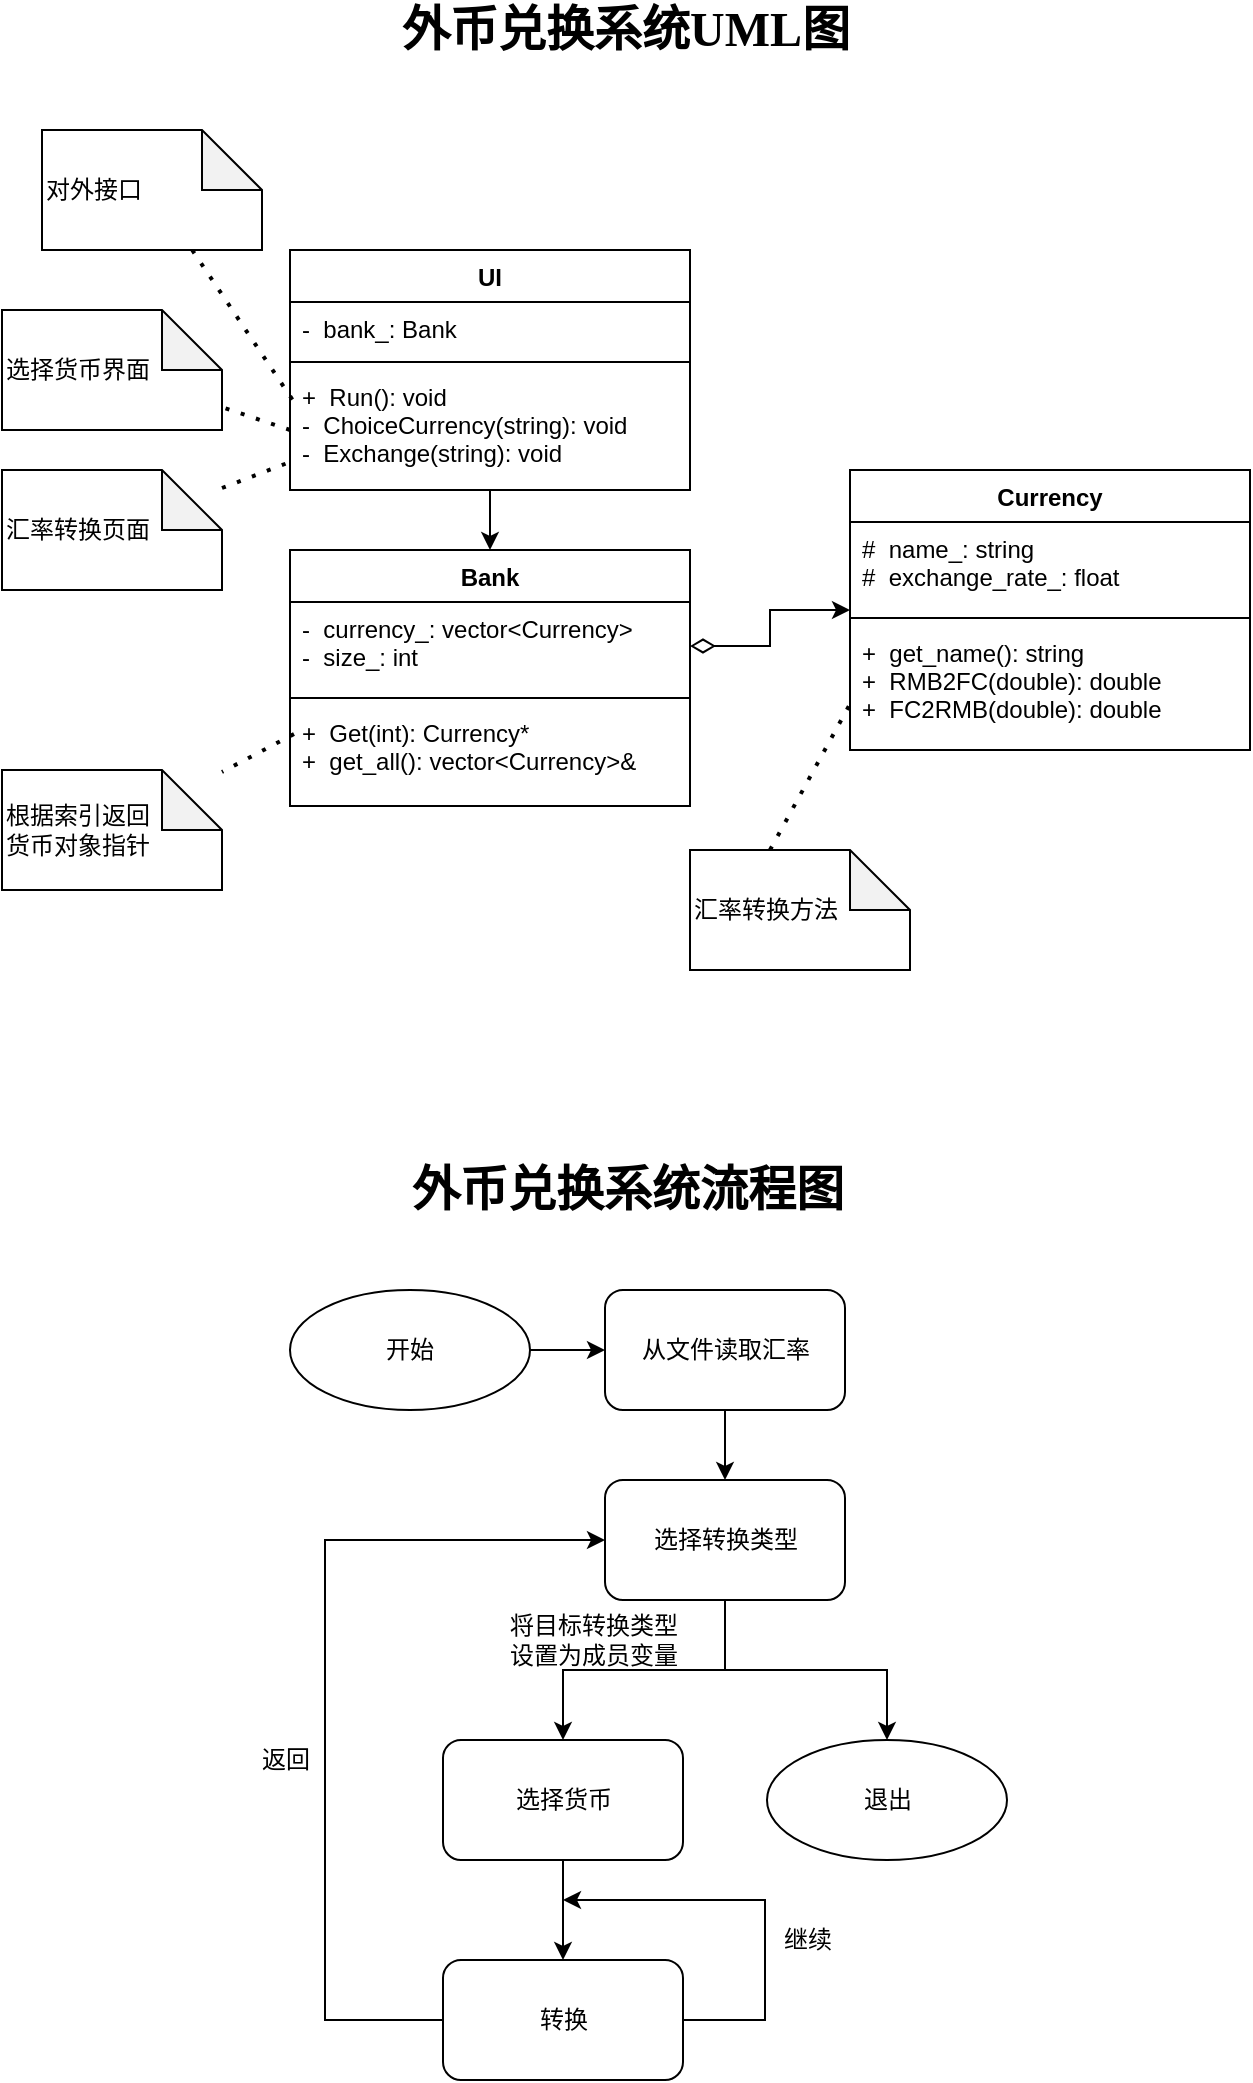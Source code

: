<mxfile version="13.9.9" type="device"><diagram id="C5RBs43oDa-KdzZeNtuy" name="Page-1"><mxGraphModel dx="1086" dy="806" grid="1" gridSize="10" guides="1" tooltips="1" connect="1" arrows="1" fold="1" page="1" pageScale="1" pageWidth="827" pageHeight="1169" math="0" shadow="0"><root><mxCell id="WIyWlLk6GJQsqaUBKTNV-0"/><mxCell id="WIyWlLk6GJQsqaUBKTNV-1" parent="WIyWlLk6GJQsqaUBKTNV-0"/><mxCell id="9mrQIpvxx9Eo5D9K7sPG-9" style="edgeStyle=orthogonalEdgeStyle;rounded=0;orthogonalLoop=1;jettySize=auto;html=1;startArrow=none;startFill=0;startSize=10;endSize=6;" parent="WIyWlLk6GJQsqaUBKTNV-1" source="9mrQIpvxx9Eo5D9K7sPG-0" target="9mrQIpvxx9Eo5D9K7sPG-4" edge="1"><mxGeometry relative="1" as="geometry"/></mxCell><mxCell id="9mrQIpvxx9Eo5D9K7sPG-0" value="UI" style="swimlane;fontStyle=1;align=center;verticalAlign=top;childLayout=stackLayout;horizontal=1;startSize=26;horizontalStack=0;resizeParent=1;resizeParentMax=0;resizeLast=0;collapsible=1;marginBottom=0;" parent="WIyWlLk6GJQsqaUBKTNV-1" vertex="1"><mxGeometry x="246" y="180" width="200" height="120" as="geometry"/></mxCell><mxCell id="9mrQIpvxx9Eo5D9K7sPG-1" value="-  bank_: Bank" style="text;strokeColor=none;fillColor=none;align=left;verticalAlign=top;spacingLeft=4;spacingRight=4;overflow=hidden;rotatable=0;points=[[0,0.5],[1,0.5]];portConstraint=eastwest;" parent="9mrQIpvxx9Eo5D9K7sPG-0" vertex="1"><mxGeometry y="26" width="200" height="26" as="geometry"/></mxCell><mxCell id="9mrQIpvxx9Eo5D9K7sPG-2" value="" style="line;strokeWidth=1;fillColor=none;align=left;verticalAlign=middle;spacingTop=-1;spacingLeft=3;spacingRight=3;rotatable=0;labelPosition=right;points=[];portConstraint=eastwest;" parent="9mrQIpvxx9Eo5D9K7sPG-0" vertex="1"><mxGeometry y="52" width="200" height="8" as="geometry"/></mxCell><mxCell id="9mrQIpvxx9Eo5D9K7sPG-3" value="+  Run(): void&#10;-  ChoiceCurrency(string): void&#10;-  Exchange(string): void" style="text;strokeColor=none;fillColor=none;align=left;verticalAlign=top;spacingLeft=4;spacingRight=4;overflow=hidden;rotatable=0;points=[[0,0.5],[1,0.5]];portConstraint=eastwest;" parent="9mrQIpvxx9Eo5D9K7sPG-0" vertex="1"><mxGeometry y="60" width="200" height="60" as="geometry"/></mxCell><mxCell id="9mrQIpvxx9Eo5D9K7sPG-4" value="Bank" style="swimlane;fontStyle=1;align=center;verticalAlign=top;childLayout=stackLayout;horizontal=1;startSize=26;horizontalStack=0;resizeParent=1;resizeParentMax=0;resizeLast=0;collapsible=1;marginBottom=0;" parent="WIyWlLk6GJQsqaUBKTNV-1" vertex="1"><mxGeometry x="246" y="330" width="200" height="128" as="geometry"/></mxCell><mxCell id="9mrQIpvxx9Eo5D9K7sPG-5" value="-  currency_: vector&lt;Currency&gt;&#10;-  size_: int" style="text;strokeColor=none;fillColor=none;align=left;verticalAlign=top;spacingLeft=4;spacingRight=4;overflow=hidden;rotatable=0;points=[[0,0.5],[1,0.5]];portConstraint=eastwest;" parent="9mrQIpvxx9Eo5D9K7sPG-4" vertex="1"><mxGeometry y="26" width="200" height="44" as="geometry"/></mxCell><mxCell id="9mrQIpvxx9Eo5D9K7sPG-6" value="" style="line;strokeWidth=1;fillColor=none;align=left;verticalAlign=middle;spacingTop=-1;spacingLeft=3;spacingRight=3;rotatable=0;labelPosition=right;points=[];portConstraint=eastwest;" parent="9mrQIpvxx9Eo5D9K7sPG-4" vertex="1"><mxGeometry y="70" width="200" height="8" as="geometry"/></mxCell><mxCell id="9mrQIpvxx9Eo5D9K7sPG-7" value="+  Get(int): Currency*&#10;+  get_all(): vector&lt;Currency&gt;&amp;" style="text;strokeColor=none;fillColor=none;align=left;verticalAlign=top;spacingLeft=4;spacingRight=4;overflow=hidden;rotatable=0;points=[[0,0.5],[1,0.5]];portConstraint=eastwest;" parent="9mrQIpvxx9Eo5D9K7sPG-4" vertex="1"><mxGeometry y="78" width="200" height="50" as="geometry"/></mxCell><mxCell id="9mrQIpvxx9Eo5D9K7sPG-10" value="Currency" style="swimlane;fontStyle=1;align=center;verticalAlign=top;childLayout=stackLayout;horizontal=1;startSize=26;horizontalStack=0;resizeParent=1;resizeParentMax=0;resizeLast=0;collapsible=1;marginBottom=0;" parent="WIyWlLk6GJQsqaUBKTNV-1" vertex="1"><mxGeometry x="526" y="290" width="200" height="140" as="geometry"/></mxCell><mxCell id="9mrQIpvxx9Eo5D9K7sPG-11" value="#  name_: string&#10;#  exchange_rate_: float" style="text;strokeColor=none;fillColor=none;align=left;verticalAlign=top;spacingLeft=4;spacingRight=4;overflow=hidden;rotatable=0;points=[[0,0.5],[1,0.5]];portConstraint=eastwest;" parent="9mrQIpvxx9Eo5D9K7sPG-10" vertex="1"><mxGeometry y="26" width="200" height="44" as="geometry"/></mxCell><mxCell id="9mrQIpvxx9Eo5D9K7sPG-12" value="" style="line;strokeWidth=1;fillColor=none;align=left;verticalAlign=middle;spacingTop=-1;spacingLeft=3;spacingRight=3;rotatable=0;labelPosition=right;points=[];portConstraint=eastwest;" parent="9mrQIpvxx9Eo5D9K7sPG-10" vertex="1"><mxGeometry y="70" width="200" height="8" as="geometry"/></mxCell><mxCell id="9mrQIpvxx9Eo5D9K7sPG-13" value="+  get_name(): string&#10;+  RMB2FC(double): double&#10;+  FC2RMB(double): double" style="text;strokeColor=none;fillColor=none;align=left;verticalAlign=top;spacingLeft=4;spacingRight=4;overflow=hidden;rotatable=0;points=[[0,0.5],[1,0.5]];portConstraint=eastwest;" parent="9mrQIpvxx9Eo5D9K7sPG-10" vertex="1"><mxGeometry y="78" width="200" height="62" as="geometry"/></mxCell><mxCell id="9mrQIpvxx9Eo5D9K7sPG-14" style="edgeStyle=orthogonalEdgeStyle;rounded=0;orthogonalLoop=1;jettySize=auto;html=1;startArrow=diamondThin;startFill=0;startSize=10;endSize=6;" parent="WIyWlLk6GJQsqaUBKTNV-1" source="9mrQIpvxx9Eo5D9K7sPG-5" target="9mrQIpvxx9Eo5D9K7sPG-10" edge="1"><mxGeometry relative="1" as="geometry"/></mxCell><mxCell id="9mrQIpvxx9Eo5D9K7sPG-15" value="对外接口" style="shape=note;whiteSpace=wrap;html=1;backgroundOutline=1;darkOpacity=0.05;align=left;" parent="WIyWlLk6GJQsqaUBKTNV-1" vertex="1"><mxGeometry x="122" y="120" width="110" height="60" as="geometry"/></mxCell><mxCell id="9mrQIpvxx9Eo5D9K7sPG-17" value="" style="endArrow=none;dashed=1;html=1;dashPattern=1 3;strokeWidth=2;entryX=0.01;entryY=0.267;entryDx=0;entryDy=0;entryPerimeter=0;" parent="WIyWlLk6GJQsqaUBKTNV-1" source="9mrQIpvxx9Eo5D9K7sPG-15" target="9mrQIpvxx9Eo5D9K7sPG-3" edge="1"><mxGeometry width="50" height="50" relative="1" as="geometry"><mxPoint x="242" y="410" as="sourcePoint"/><mxPoint x="232" y="250" as="targetPoint"/></mxGeometry></mxCell><mxCell id="9mrQIpvxx9Eo5D9K7sPG-18" value="选择货币界面" style="shape=note;whiteSpace=wrap;html=1;backgroundOutline=1;darkOpacity=0.05;align=left;" parent="WIyWlLk6GJQsqaUBKTNV-1" vertex="1"><mxGeometry x="102" y="210" width="110" height="60" as="geometry"/></mxCell><mxCell id="9mrQIpvxx9Eo5D9K7sPG-19" value="汇率转换页面" style="shape=note;whiteSpace=wrap;html=1;backgroundOutline=1;darkOpacity=0.05;align=left;" parent="WIyWlLk6GJQsqaUBKTNV-1" vertex="1"><mxGeometry x="102" y="290" width="110" height="60" as="geometry"/></mxCell><mxCell id="9mrQIpvxx9Eo5D9K7sPG-20" value="" style="endArrow=none;dashed=1;html=1;dashPattern=1 3;strokeWidth=2;exitX=0;exitY=0.5;exitDx=0;exitDy=0;" parent="WIyWlLk6GJQsqaUBKTNV-1" source="9mrQIpvxx9Eo5D9K7sPG-3" target="9mrQIpvxx9Eo5D9K7sPG-18" edge="1"><mxGeometry width="50" height="50" relative="1" as="geometry"><mxPoint x="242" y="410" as="sourcePoint"/><mxPoint x="292" y="360" as="targetPoint"/></mxGeometry></mxCell><mxCell id="9mrQIpvxx9Eo5D9K7sPG-21" value="" style="endArrow=none;dashed=1;html=1;dashPattern=1 3;strokeWidth=2;entryX=0;entryY=0.767;entryDx=0;entryDy=0;entryPerimeter=0;" parent="WIyWlLk6GJQsqaUBKTNV-1" source="9mrQIpvxx9Eo5D9K7sPG-19" target="9mrQIpvxx9Eo5D9K7sPG-3" edge="1"><mxGeometry width="50" height="50" relative="1" as="geometry"><mxPoint x="242" y="410" as="sourcePoint"/><mxPoint x="292" y="360" as="targetPoint"/></mxGeometry></mxCell><mxCell id="9mrQIpvxx9Eo5D9K7sPG-22" value="根据索引返回&lt;br&gt;货币对象指针" style="shape=note;whiteSpace=wrap;html=1;backgroundOutline=1;darkOpacity=0.05;align=left;" parent="WIyWlLk6GJQsqaUBKTNV-1" vertex="1"><mxGeometry x="102" y="440" width="110" height="60" as="geometry"/></mxCell><mxCell id="9mrQIpvxx9Eo5D9K7sPG-23" value="" style="endArrow=none;dashed=1;html=1;dashPattern=1 3;strokeWidth=2;exitX=0.01;exitY=0.28;exitDx=0;exitDy=0;exitPerimeter=0;" parent="WIyWlLk6GJQsqaUBKTNV-1" source="9mrQIpvxx9Eo5D9K7sPG-7" target="9mrQIpvxx9Eo5D9K7sPG-22" edge="1"><mxGeometry width="50" height="50" relative="1" as="geometry"><mxPoint x="382" y="410" as="sourcePoint"/><mxPoint x="432" y="360" as="targetPoint"/></mxGeometry></mxCell><mxCell id="9mrQIpvxx9Eo5D9K7sPG-24" value="汇率转换方法" style="shape=note;whiteSpace=wrap;html=1;backgroundOutline=1;darkOpacity=0.05;align=left;" parent="WIyWlLk6GJQsqaUBKTNV-1" vertex="1"><mxGeometry x="446" y="480" width="110" height="60" as="geometry"/></mxCell><mxCell id="9mrQIpvxx9Eo5D9K7sPG-25" value="" style="endArrow=none;dashed=1;html=1;dashPattern=1 3;strokeWidth=2;exitX=0;exitY=0;exitDx=40;exitDy=0;exitPerimeter=0;entryX=0;entryY=0.629;entryDx=0;entryDy=0;entryPerimeter=0;" parent="WIyWlLk6GJQsqaUBKTNV-1" source="9mrQIpvxx9Eo5D9K7sPG-24" target="9mrQIpvxx9Eo5D9K7sPG-13" edge="1"><mxGeometry width="50" height="50" relative="1" as="geometry"><mxPoint x="472" y="410" as="sourcePoint"/><mxPoint x="762" y="350" as="targetPoint"/></mxGeometry></mxCell><mxCell id="9mrQIpvxx9Eo5D9K7sPG-28" value="&lt;span&gt;&lt;font style=&quot;font-size: 24px&quot;&gt;外币兑换系统UML图&lt;/font&gt;&lt;/span&gt;" style="text;html=1;strokeColor=none;fillColor=none;align=center;verticalAlign=middle;whiteSpace=wrap;rounded=0;fontStyle=1;labelBackgroundColor=none;labelBorderColor=none;fontFamily=Times New Roman;" parent="WIyWlLk6GJQsqaUBKTNV-1" vertex="1"><mxGeometry x="279" y="60" width="270" height="20" as="geometry"/></mxCell><mxCell id="9mrQIpvxx9Eo5D9K7sPG-40" style="edgeStyle=orthogonalEdgeStyle;rounded=0;orthogonalLoop=1;jettySize=auto;html=1;entryX=0.5;entryY=0;entryDx=0;entryDy=0;startArrow=none;startFill=0;startSize=10;endSize=6;fontFamily=Times New Roman;" parent="WIyWlLk6GJQsqaUBKTNV-1" source="wjOZ54t9llgCJGC7I8XM-0" target="9mrQIpvxx9Eo5D9K7sPG-32" edge="1"><mxGeometry relative="1" as="geometry"/></mxCell><mxCell id="wjOZ54t9llgCJGC7I8XM-2" style="edgeStyle=orthogonalEdgeStyle;rounded=0;orthogonalLoop=1;jettySize=auto;html=1;" edge="1" parent="WIyWlLk6GJQsqaUBKTNV-1" source="9mrQIpvxx9Eo5D9K7sPG-30" target="wjOZ54t9llgCJGC7I8XM-0"><mxGeometry relative="1" as="geometry"/></mxCell><mxCell id="9mrQIpvxx9Eo5D9K7sPG-30" value="开始" style="ellipse;whiteSpace=wrap;html=1;labelBackgroundColor=none;fontFamily=Times New Roman;" parent="WIyWlLk6GJQsqaUBKTNV-1" vertex="1"><mxGeometry x="246" y="700" width="120" height="60" as="geometry"/></mxCell><mxCell id="9mrQIpvxx9Eo5D9K7sPG-37" style="edgeStyle=orthogonalEdgeStyle;rounded=0;orthogonalLoop=1;jettySize=auto;html=1;entryX=0.5;entryY=0;entryDx=0;entryDy=0;startArrow=none;startFill=0;startSize=10;endSize=6;fontFamily=Times New Roman;" parent="WIyWlLk6GJQsqaUBKTNV-1" source="9mrQIpvxx9Eo5D9K7sPG-32" target="9mrQIpvxx9Eo5D9K7sPG-33" edge="1"><mxGeometry relative="1" as="geometry"/></mxCell><mxCell id="9mrQIpvxx9Eo5D9K7sPG-39" style="edgeStyle=orthogonalEdgeStyle;rounded=0;orthogonalLoop=1;jettySize=auto;html=1;entryX=0.5;entryY=0;entryDx=0;entryDy=0;startArrow=none;startFill=0;startSize=10;endSize=6;fontFamily=Times New Roman;" parent="WIyWlLk6GJQsqaUBKTNV-1" source="9mrQIpvxx9Eo5D9K7sPG-32" target="9mrQIpvxx9Eo5D9K7sPG-35" edge="1"><mxGeometry relative="1" as="geometry"/></mxCell><mxCell id="9mrQIpvxx9Eo5D9K7sPG-32" value="选择转换类型" style="rounded=1;whiteSpace=wrap;html=1;labelBackgroundColor=none;fontFamily=Times New Roman;" parent="WIyWlLk6GJQsqaUBKTNV-1" vertex="1"><mxGeometry x="403.5" y="795" width="120" height="60" as="geometry"/></mxCell><mxCell id="9mrQIpvxx9Eo5D9K7sPG-42" style="edgeStyle=orthogonalEdgeStyle;rounded=0;orthogonalLoop=1;jettySize=auto;html=1;startArrow=none;startFill=0;startSize=10;endSize=6;fontFamily=Times New Roman;" parent="WIyWlLk6GJQsqaUBKTNV-1" source="9mrQIpvxx9Eo5D9K7sPG-33" target="9mrQIpvxx9Eo5D9K7sPG-41" edge="1"><mxGeometry relative="1" as="geometry"/></mxCell><mxCell id="9mrQIpvxx9Eo5D9K7sPG-33" value="选择货币" style="rounded=1;whiteSpace=wrap;html=1;labelBackgroundColor=none;fontFamily=Times New Roman;" parent="WIyWlLk6GJQsqaUBKTNV-1" vertex="1"><mxGeometry x="322.5" y="925" width="120" height="60" as="geometry"/></mxCell><mxCell id="9mrQIpvxx9Eo5D9K7sPG-35" value="退出" style="ellipse;whiteSpace=wrap;html=1;labelBackgroundColor=none;fontFamily=Times New Roman;" parent="WIyWlLk6GJQsqaUBKTNV-1" vertex="1"><mxGeometry x="484.5" y="925" width="120" height="60" as="geometry"/></mxCell><mxCell id="9mrQIpvxx9Eo5D9K7sPG-44" style="edgeStyle=orthogonalEdgeStyle;rounded=0;orthogonalLoop=1;jettySize=auto;html=1;entryX=0;entryY=0.5;entryDx=0;entryDy=0;startArrow=none;startFill=0;startSize=10;endSize=6;fontFamily=Times New Roman;" parent="WIyWlLk6GJQsqaUBKTNV-1" source="9mrQIpvxx9Eo5D9K7sPG-41" target="9mrQIpvxx9Eo5D9K7sPG-32" edge="1"><mxGeometry relative="1" as="geometry"><Array as="points"><mxPoint x="263.5" y="1065"/><mxPoint x="263.5" y="825"/></Array></mxGeometry></mxCell><mxCell id="9mrQIpvxx9Eo5D9K7sPG-47" style="edgeStyle=orthogonalEdgeStyle;rounded=0;orthogonalLoop=1;jettySize=auto;html=1;startArrow=none;startFill=0;startSize=10;endSize=6;fontFamily=Times New Roman;" parent="WIyWlLk6GJQsqaUBKTNV-1" source="9mrQIpvxx9Eo5D9K7sPG-41" edge="1"><mxGeometry relative="1" as="geometry"><mxPoint x="382.5" y="1005" as="targetPoint"/><Array as="points"><mxPoint x="483.5" y="1065"/><mxPoint x="483.5" y="1005"/></Array></mxGeometry></mxCell><mxCell id="9mrQIpvxx9Eo5D9K7sPG-41" value="转换" style="rounded=1;whiteSpace=wrap;html=1;labelBackgroundColor=none;fontFamily=Times New Roman;" parent="WIyWlLk6GJQsqaUBKTNV-1" vertex="1"><mxGeometry x="322.5" y="1035" width="120" height="60" as="geometry"/></mxCell><mxCell id="9mrQIpvxx9Eo5D9K7sPG-48" value="将目标转换类型设置为成员变量" style="text;html=1;strokeColor=none;fillColor=none;align=center;verticalAlign=middle;whiteSpace=wrap;rounded=0;labelBackgroundColor=none;fontFamily=Times New Roman;" parent="WIyWlLk6GJQsqaUBKTNV-1" vertex="1"><mxGeometry x="352.5" y="865" width="90" height="20" as="geometry"/></mxCell><mxCell id="9mrQIpvxx9Eo5D9K7sPG-49" value="返回" style="text;html=1;strokeColor=none;fillColor=none;align=center;verticalAlign=middle;whiteSpace=wrap;rounded=0;labelBackgroundColor=none;fontFamily=Times New Roman;" parent="WIyWlLk6GJQsqaUBKTNV-1" vertex="1"><mxGeometry x="223.5" y="925" width="40" height="20" as="geometry"/></mxCell><mxCell id="9mrQIpvxx9Eo5D9K7sPG-50" value="继续" style="text;html=1;strokeColor=none;fillColor=none;align=center;verticalAlign=middle;whiteSpace=wrap;rounded=0;labelBackgroundColor=none;fontFamily=Times New Roman;" parent="WIyWlLk6GJQsqaUBKTNV-1" vertex="1"><mxGeometry x="484.5" y="1015" width="40" height="20" as="geometry"/></mxCell><mxCell id="9mrQIpvxx9Eo5D9K7sPG-51" value="&lt;span&gt;&lt;font style=&quot;font-size: 24px&quot;&gt;外币兑换系统流程图&lt;/font&gt;&lt;/span&gt;" style="text;html=1;strokeColor=none;fillColor=none;align=center;verticalAlign=middle;whiteSpace=wrap;rounded=0;fontStyle=1;labelBackgroundColor=none;labelBorderColor=none;fontFamily=Times New Roman;" parent="WIyWlLk6GJQsqaUBKTNV-1" vertex="1"><mxGeometry x="279.5" y="640" width="270" height="20" as="geometry"/></mxCell><mxCell id="wjOZ54t9llgCJGC7I8XM-0" value="从文件读取汇率" style="rounded=1;whiteSpace=wrap;html=1;labelBackgroundColor=none;fontFamily=Times New Roman;" vertex="1" parent="WIyWlLk6GJQsqaUBKTNV-1"><mxGeometry x="403.5" y="700" width="120" height="60" as="geometry"/></mxCell></root></mxGraphModel></diagram></mxfile>